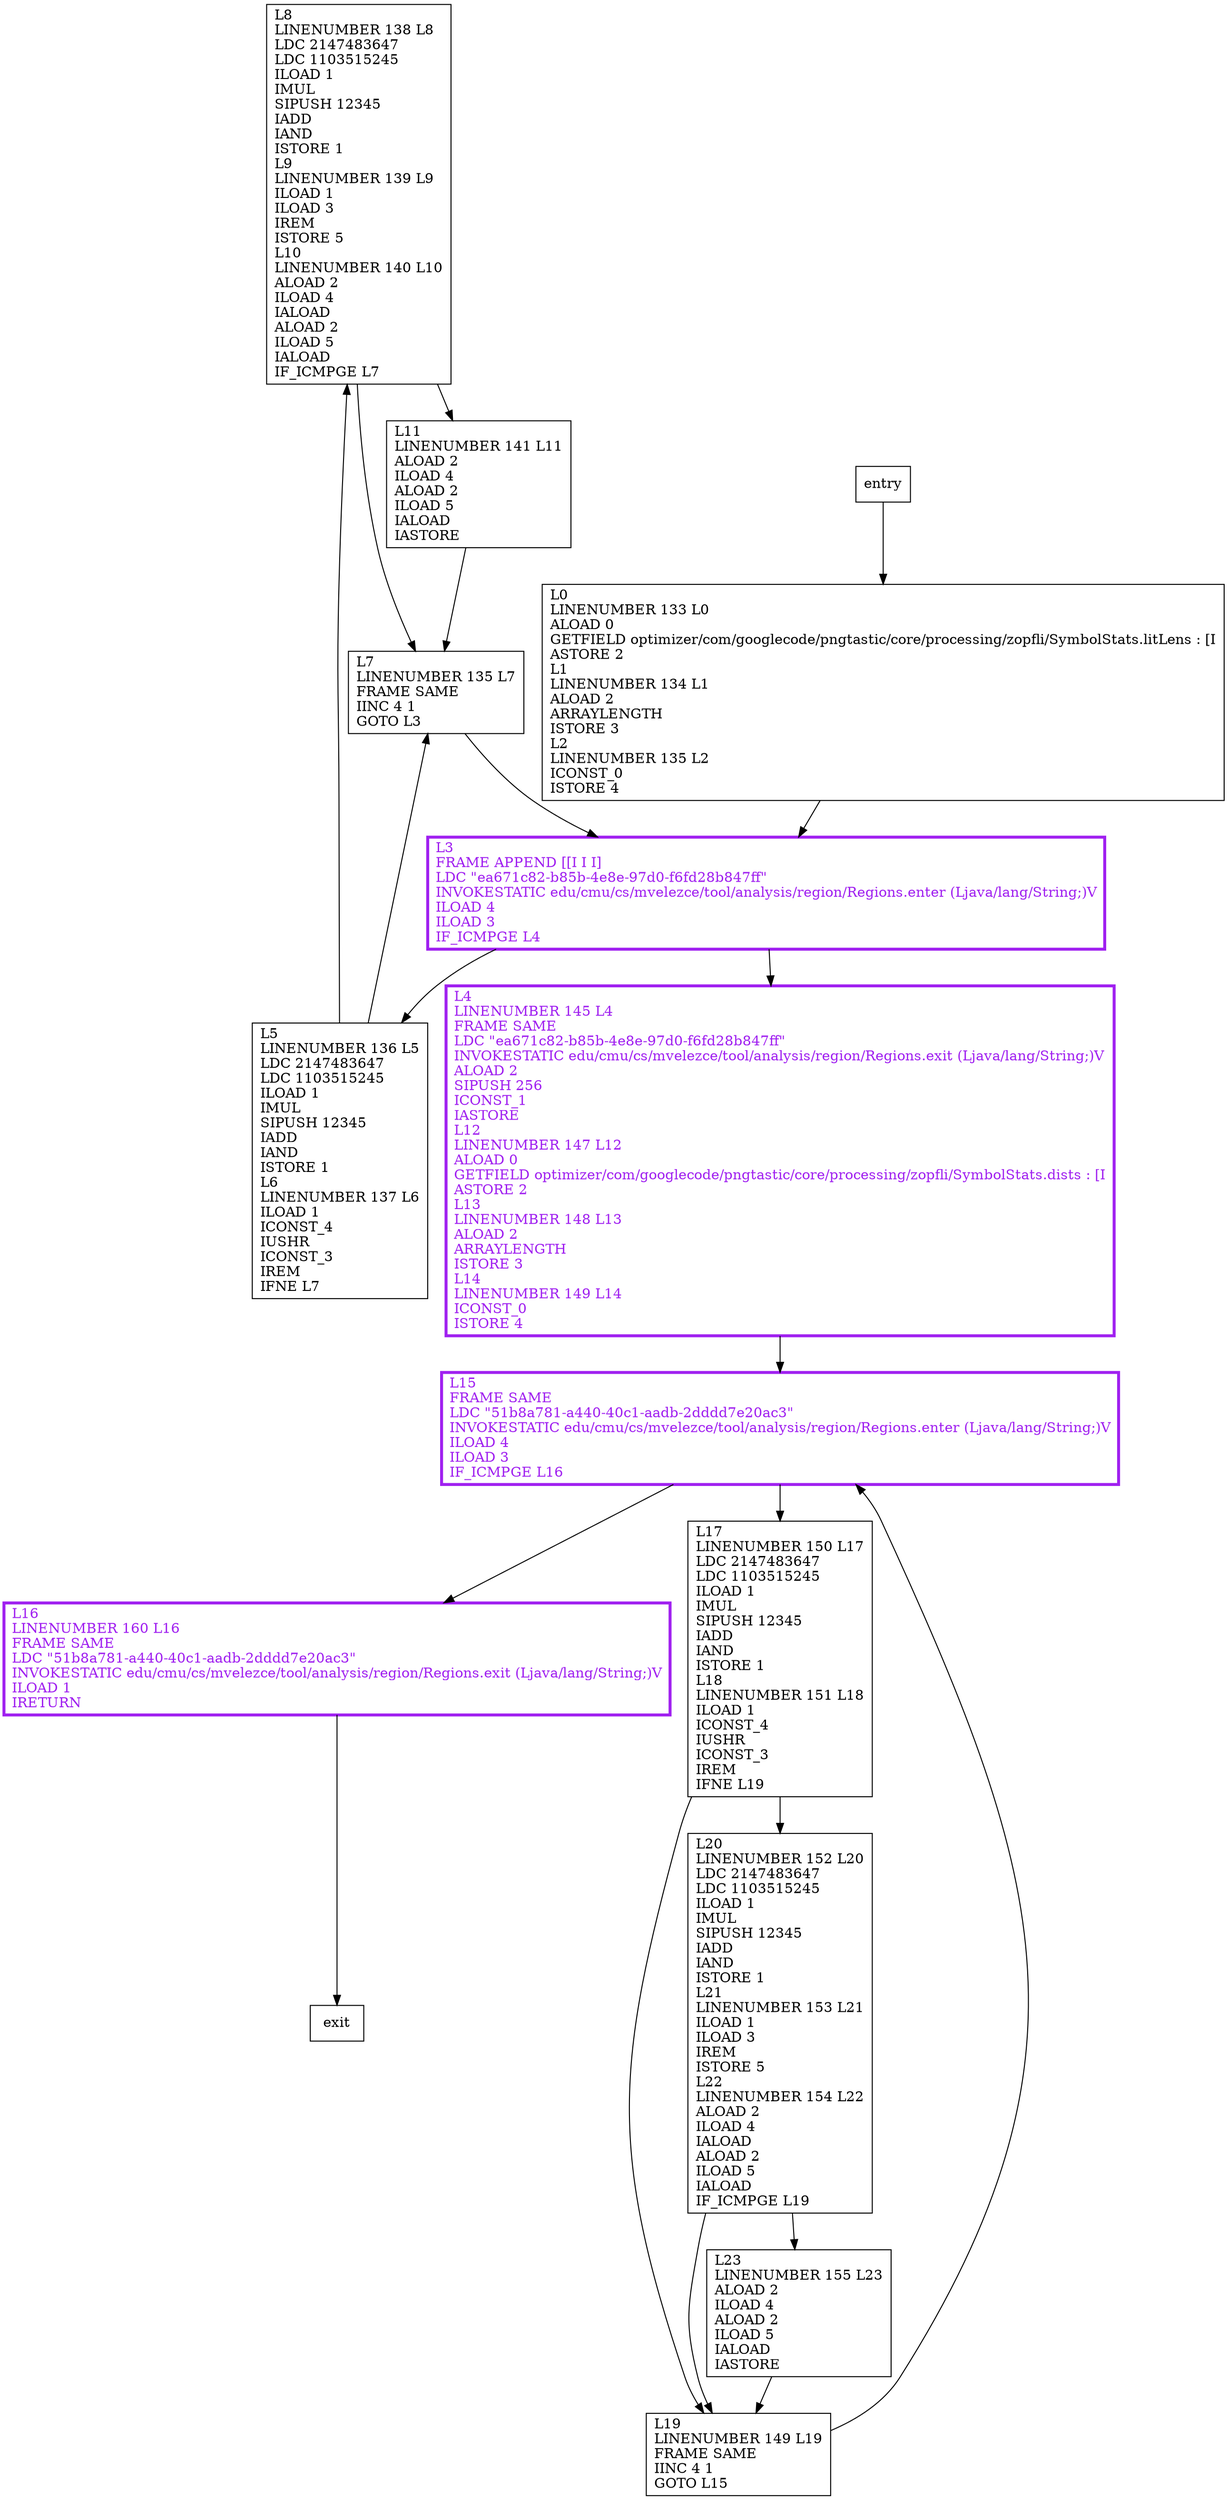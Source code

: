 digraph randomizeFreqs {
node [shape=record];
422882684 [label="L8\lLINENUMBER 138 L8\lLDC 2147483647\lLDC 1103515245\lILOAD 1\lIMUL\lSIPUSH 12345\lIADD\lIAND\lISTORE 1\lL9\lLINENUMBER 139 L9\lILOAD 1\lILOAD 3\lIREM\lISTORE 5\lL10\lLINENUMBER 140 L10\lALOAD 2\lILOAD 4\lIALOAD\lALOAD 2\lILOAD 5\lIALOAD\lIF_ICMPGE L7\l"];
655180711 [label="L15\lFRAME SAME\lLDC \"51b8a781-a440-40c1-aadb-2dddd7e20ac3\"\lINVOKESTATIC edu/cmu/cs/mvelezce/tool/analysis/region/Regions.enter (Ljava/lang/String;)V\lILOAD 4\lILOAD 3\lIF_ICMPGE L16\l"];
957608454 [label="L19\lLINENUMBER 149 L19\lFRAME SAME\lIINC 4 1\lGOTO L15\l"];
187150864 [label="L11\lLINENUMBER 141 L11\lALOAD 2\lILOAD 4\lALOAD 2\lILOAD 5\lIALOAD\lIASTORE\l"];
993343057 [label="L23\lLINENUMBER 155 L23\lALOAD 2\lILOAD 4\lALOAD 2\lILOAD 5\lIALOAD\lIASTORE\l"];
871461513 [label="L16\lLINENUMBER 160 L16\lFRAME SAME\lLDC \"51b8a781-a440-40c1-aadb-2dddd7e20ac3\"\lINVOKESTATIC edu/cmu/cs/mvelezce/tool/analysis/region/Regions.exit (Ljava/lang/String;)V\lILOAD 1\lIRETURN\l"];
65567135 [label="L20\lLINENUMBER 152 L20\lLDC 2147483647\lLDC 1103515245\lILOAD 1\lIMUL\lSIPUSH 12345\lIADD\lIAND\lISTORE 1\lL21\lLINENUMBER 153 L21\lILOAD 1\lILOAD 3\lIREM\lISTORE 5\lL22\lLINENUMBER 154 L22\lALOAD 2\lILOAD 4\lIALOAD\lALOAD 2\lILOAD 5\lIALOAD\lIF_ICMPGE L19\l"];
116650158 [label="L0\lLINENUMBER 133 L0\lALOAD 0\lGETFIELD optimizer/com/googlecode/pngtastic/core/processing/zopfli/SymbolStats.litLens : [I\lASTORE 2\lL1\lLINENUMBER 134 L1\lALOAD 2\lARRAYLENGTH\lISTORE 3\lL2\lLINENUMBER 135 L2\lICONST_0\lISTORE 4\l"];
1470540083 [label="L5\lLINENUMBER 136 L5\lLDC 2147483647\lLDC 1103515245\lILOAD 1\lIMUL\lSIPUSH 12345\lIADD\lIAND\lISTORE 1\lL6\lLINENUMBER 137 L6\lILOAD 1\lICONST_4\lIUSHR\lICONST_3\lIREM\lIFNE L7\l"];
1772780918 [label="L3\lFRAME APPEND [[I I I]\lLDC \"ea671c82-b85b-4e8e-97d0-f6fd28b847ff\"\lINVOKESTATIC edu/cmu/cs/mvelezce/tool/analysis/region/Regions.enter (Ljava/lang/String;)V\lILOAD 4\lILOAD 3\lIF_ICMPGE L4\l"];
5987161 [label="L7\lLINENUMBER 135 L7\lFRAME SAME\lIINC 4 1\lGOTO L3\l"];
1806640599 [label="L4\lLINENUMBER 145 L4\lFRAME SAME\lLDC \"ea671c82-b85b-4e8e-97d0-f6fd28b847ff\"\lINVOKESTATIC edu/cmu/cs/mvelezce/tool/analysis/region/Regions.exit (Ljava/lang/String;)V\lALOAD 2\lSIPUSH 256\lICONST_1\lIASTORE\lL12\lLINENUMBER 147 L12\lALOAD 0\lGETFIELD optimizer/com/googlecode/pngtastic/core/processing/zopfli/SymbolStats.dists : [I\lASTORE 2\lL13\lLINENUMBER 148 L13\lALOAD 2\lARRAYLENGTH\lISTORE 3\lL14\lLINENUMBER 149 L14\lICONST_0\lISTORE 4\l"];
252864198 [label="L17\lLINENUMBER 150 L17\lLDC 2147483647\lLDC 1103515245\lILOAD 1\lIMUL\lSIPUSH 12345\lIADD\lIAND\lISTORE 1\lL18\lLINENUMBER 151 L18\lILOAD 1\lICONST_4\lIUSHR\lICONST_3\lIREM\lIFNE L19\l"];
entry;
exit;
422882684 -> 5987161;
422882684 -> 187150864;
655180711 -> 871461513;
655180711 -> 252864198;
957608454 -> 655180711;
187150864 -> 5987161;
993343057 -> 957608454;
871461513 -> exit;
entry -> 116650158;
65567135 -> 957608454;
65567135 -> 993343057;
116650158 -> 1772780918;
1470540083 -> 422882684;
1470540083 -> 5987161;
1772780918 -> 1470540083;
1772780918 -> 1806640599;
5987161 -> 1772780918;
1806640599 -> 655180711;
252864198 -> 65567135;
252864198 -> 957608454;
1772780918[fontcolor="purple", penwidth=3, color="purple"];
655180711[fontcolor="purple", penwidth=3, color="purple"];
1806640599[fontcolor="purple", penwidth=3, color="purple"];
871461513[fontcolor="purple", penwidth=3, color="purple"];
}
